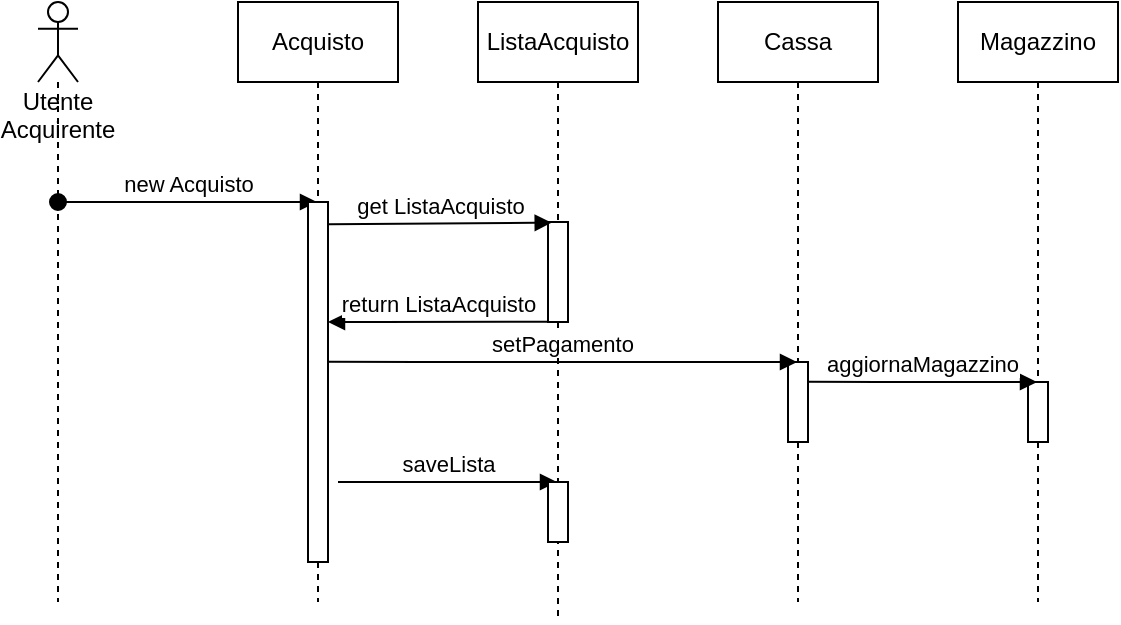 <mxfile version="20.2.3" type="device"><diagram id="Nsll-SAT3zLdR8PclTDZ" name="Pagina-1"><mxGraphModel dx="950" dy="490" grid="1" gridSize="10" guides="1" tooltips="1" connect="1" arrows="1" fold="1" page="1" pageScale="1" pageWidth="827" pageHeight="1169" math="0" shadow="0"><root><mxCell id="0"/><mxCell id="1" parent="0"/><mxCell id="X1uKeFKaHm9aoLclxRPp-1" value="Utente Acquirente" style="shape=umlLifeline;participant=umlActor;perimeter=lifelinePerimeter;whiteSpace=wrap;html=1;container=1;collapsible=0;recursiveResize=0;verticalAlign=top;spacingTop=36;outlineConnect=0;" vertex="1" parent="1"><mxGeometry x="20" y="40" width="20" height="300" as="geometry"/></mxCell><mxCell id="X1uKeFKaHm9aoLclxRPp-2" value="new Acquisto" style="html=1;verticalAlign=bottom;startArrow=oval;startFill=1;endArrow=block;startSize=8;rounded=0;" edge="1" parent="1" target="X1uKeFKaHm9aoLclxRPp-3"><mxGeometry width="60" relative="1" as="geometry"><mxPoint x="30" y="140" as="sourcePoint"/><mxPoint x="130" y="140" as="targetPoint"/></mxGeometry></mxCell><mxCell id="X1uKeFKaHm9aoLclxRPp-3" value="Acquisto" style="shape=umlLifeline;perimeter=lifelinePerimeter;whiteSpace=wrap;html=1;container=1;collapsible=0;recursiveResize=0;outlineConnect=0;" vertex="1" parent="1"><mxGeometry x="120" y="40" width="80" height="300" as="geometry"/></mxCell><mxCell id="X1uKeFKaHm9aoLclxRPp-6" value="" style="html=1;points=[];perimeter=orthogonalPerimeter;" vertex="1" parent="X1uKeFKaHm9aoLclxRPp-3"><mxGeometry x="35" y="100" width="10" height="180" as="geometry"/></mxCell><mxCell id="X1uKeFKaHm9aoLclxRPp-23" value="saveLista" style="html=1;verticalAlign=bottom;endArrow=block;rounded=0;" edge="1" parent="X1uKeFKaHm9aoLclxRPp-3"><mxGeometry width="80" relative="1" as="geometry"><mxPoint x="50" y="240" as="sourcePoint"/><mxPoint x="159.5" y="240" as="targetPoint"/></mxGeometry></mxCell><mxCell id="X1uKeFKaHm9aoLclxRPp-8" value="ListaAcquisto" style="shape=umlLifeline;perimeter=lifelinePerimeter;whiteSpace=wrap;html=1;container=1;collapsible=0;recursiveResize=0;outlineConnect=0;" vertex="1" parent="1"><mxGeometry x="240" y="40" width="80" height="310" as="geometry"/></mxCell><mxCell id="X1uKeFKaHm9aoLclxRPp-9" value="" style="html=1;points=[];perimeter=orthogonalPerimeter;" vertex="1" parent="X1uKeFKaHm9aoLclxRPp-8"><mxGeometry x="35" y="110" width="10" height="50" as="geometry"/></mxCell><mxCell id="X1uKeFKaHm9aoLclxRPp-24" value="" style="html=1;points=[];perimeter=orthogonalPerimeter;" vertex="1" parent="X1uKeFKaHm9aoLclxRPp-8"><mxGeometry x="35" y="240" width="10" height="30" as="geometry"/></mxCell><mxCell id="X1uKeFKaHm9aoLclxRPp-7" value="get ListaAcquisto" style="html=1;verticalAlign=bottom;endArrow=block;rounded=0;entryX=0.186;entryY=0.007;entryDx=0;entryDy=0;entryPerimeter=0;exitX=1.042;exitY=0.062;exitDx=0;exitDy=0;exitPerimeter=0;" edge="1" parent="1" source="X1uKeFKaHm9aoLclxRPp-6" target="X1uKeFKaHm9aoLclxRPp-9"><mxGeometry width="80" relative="1" as="geometry"><mxPoint x="170" y="151" as="sourcePoint"/><mxPoint x="270" y="150" as="targetPoint"/></mxGeometry></mxCell><mxCell id="X1uKeFKaHm9aoLclxRPp-10" value="Cassa" style="shape=umlLifeline;perimeter=lifelinePerimeter;whiteSpace=wrap;html=1;container=1;collapsible=0;recursiveResize=0;outlineConnect=0;" vertex="1" parent="1"><mxGeometry x="360" y="40" width="80" height="300" as="geometry"/></mxCell><mxCell id="X1uKeFKaHm9aoLclxRPp-11" value="" style="html=1;points=[];perimeter=orthogonalPerimeter;" vertex="1" parent="X1uKeFKaHm9aoLclxRPp-10"><mxGeometry x="35" y="180" width="10" height="40" as="geometry"/></mxCell><mxCell id="X1uKeFKaHm9aoLclxRPp-14" value="return ListaAcquisto" style="html=1;verticalAlign=bottom;endArrow=block;rounded=0;exitX=0.011;exitY=0.998;exitDx=0;exitDy=0;exitPerimeter=0;" edge="1" parent="1" source="X1uKeFKaHm9aoLclxRPp-9" target="X1uKeFKaHm9aoLclxRPp-6"><mxGeometry width="80" relative="1" as="geometry"><mxPoint x="200" y="190" as="sourcePoint"/><mxPoint x="280" y="190" as="targetPoint"/><Array as="points"><mxPoint x="190" y="200"/></Array></mxGeometry></mxCell><mxCell id="X1uKeFKaHm9aoLclxRPp-15" value="setPagamento" style="html=1;verticalAlign=bottom;endArrow=block;rounded=0;exitX=1.026;exitY=0.444;exitDx=0;exitDy=0;exitPerimeter=0;" edge="1" parent="1" source="X1uKeFKaHm9aoLclxRPp-6" target="X1uKeFKaHm9aoLclxRPp-10"><mxGeometry width="80" relative="1" as="geometry"><mxPoint x="170" y="220" as="sourcePoint"/><mxPoint x="240" y="220" as="targetPoint"/><Array as="points"><mxPoint x="210" y="220"/></Array></mxGeometry></mxCell><mxCell id="X1uKeFKaHm9aoLclxRPp-18" value="Magazzino" style="shape=umlLifeline;perimeter=lifelinePerimeter;whiteSpace=wrap;html=1;container=1;collapsible=0;recursiveResize=0;outlineConnect=0;" vertex="1" parent="1"><mxGeometry x="480" y="40" width="80" height="300" as="geometry"/></mxCell><mxCell id="X1uKeFKaHm9aoLclxRPp-22" value="" style="html=1;points=[];perimeter=orthogonalPerimeter;" vertex="1" parent="X1uKeFKaHm9aoLclxRPp-18"><mxGeometry x="35" y="190" width="10" height="30" as="geometry"/></mxCell><mxCell id="X1uKeFKaHm9aoLclxRPp-20" value="aggiornaMagazzino" style="html=1;verticalAlign=bottom;endArrow=block;rounded=0;exitX=1.02;exitY=0.247;exitDx=0;exitDy=0;exitPerimeter=0;" edge="1" parent="1" source="X1uKeFKaHm9aoLclxRPp-11" target="X1uKeFKaHm9aoLclxRPp-18"><mxGeometry width="80" relative="1" as="geometry"><mxPoint x="410" y="230" as="sourcePoint"/><mxPoint x="520" y="280" as="targetPoint"/><Array as="points"><mxPoint x="440" y="230"/><mxPoint x="450" y="230"/><mxPoint x="470" y="230"/><mxPoint x="480" y="230"/><mxPoint x="500" y="230"/></Array></mxGeometry></mxCell></root></mxGraphModel></diagram></mxfile>